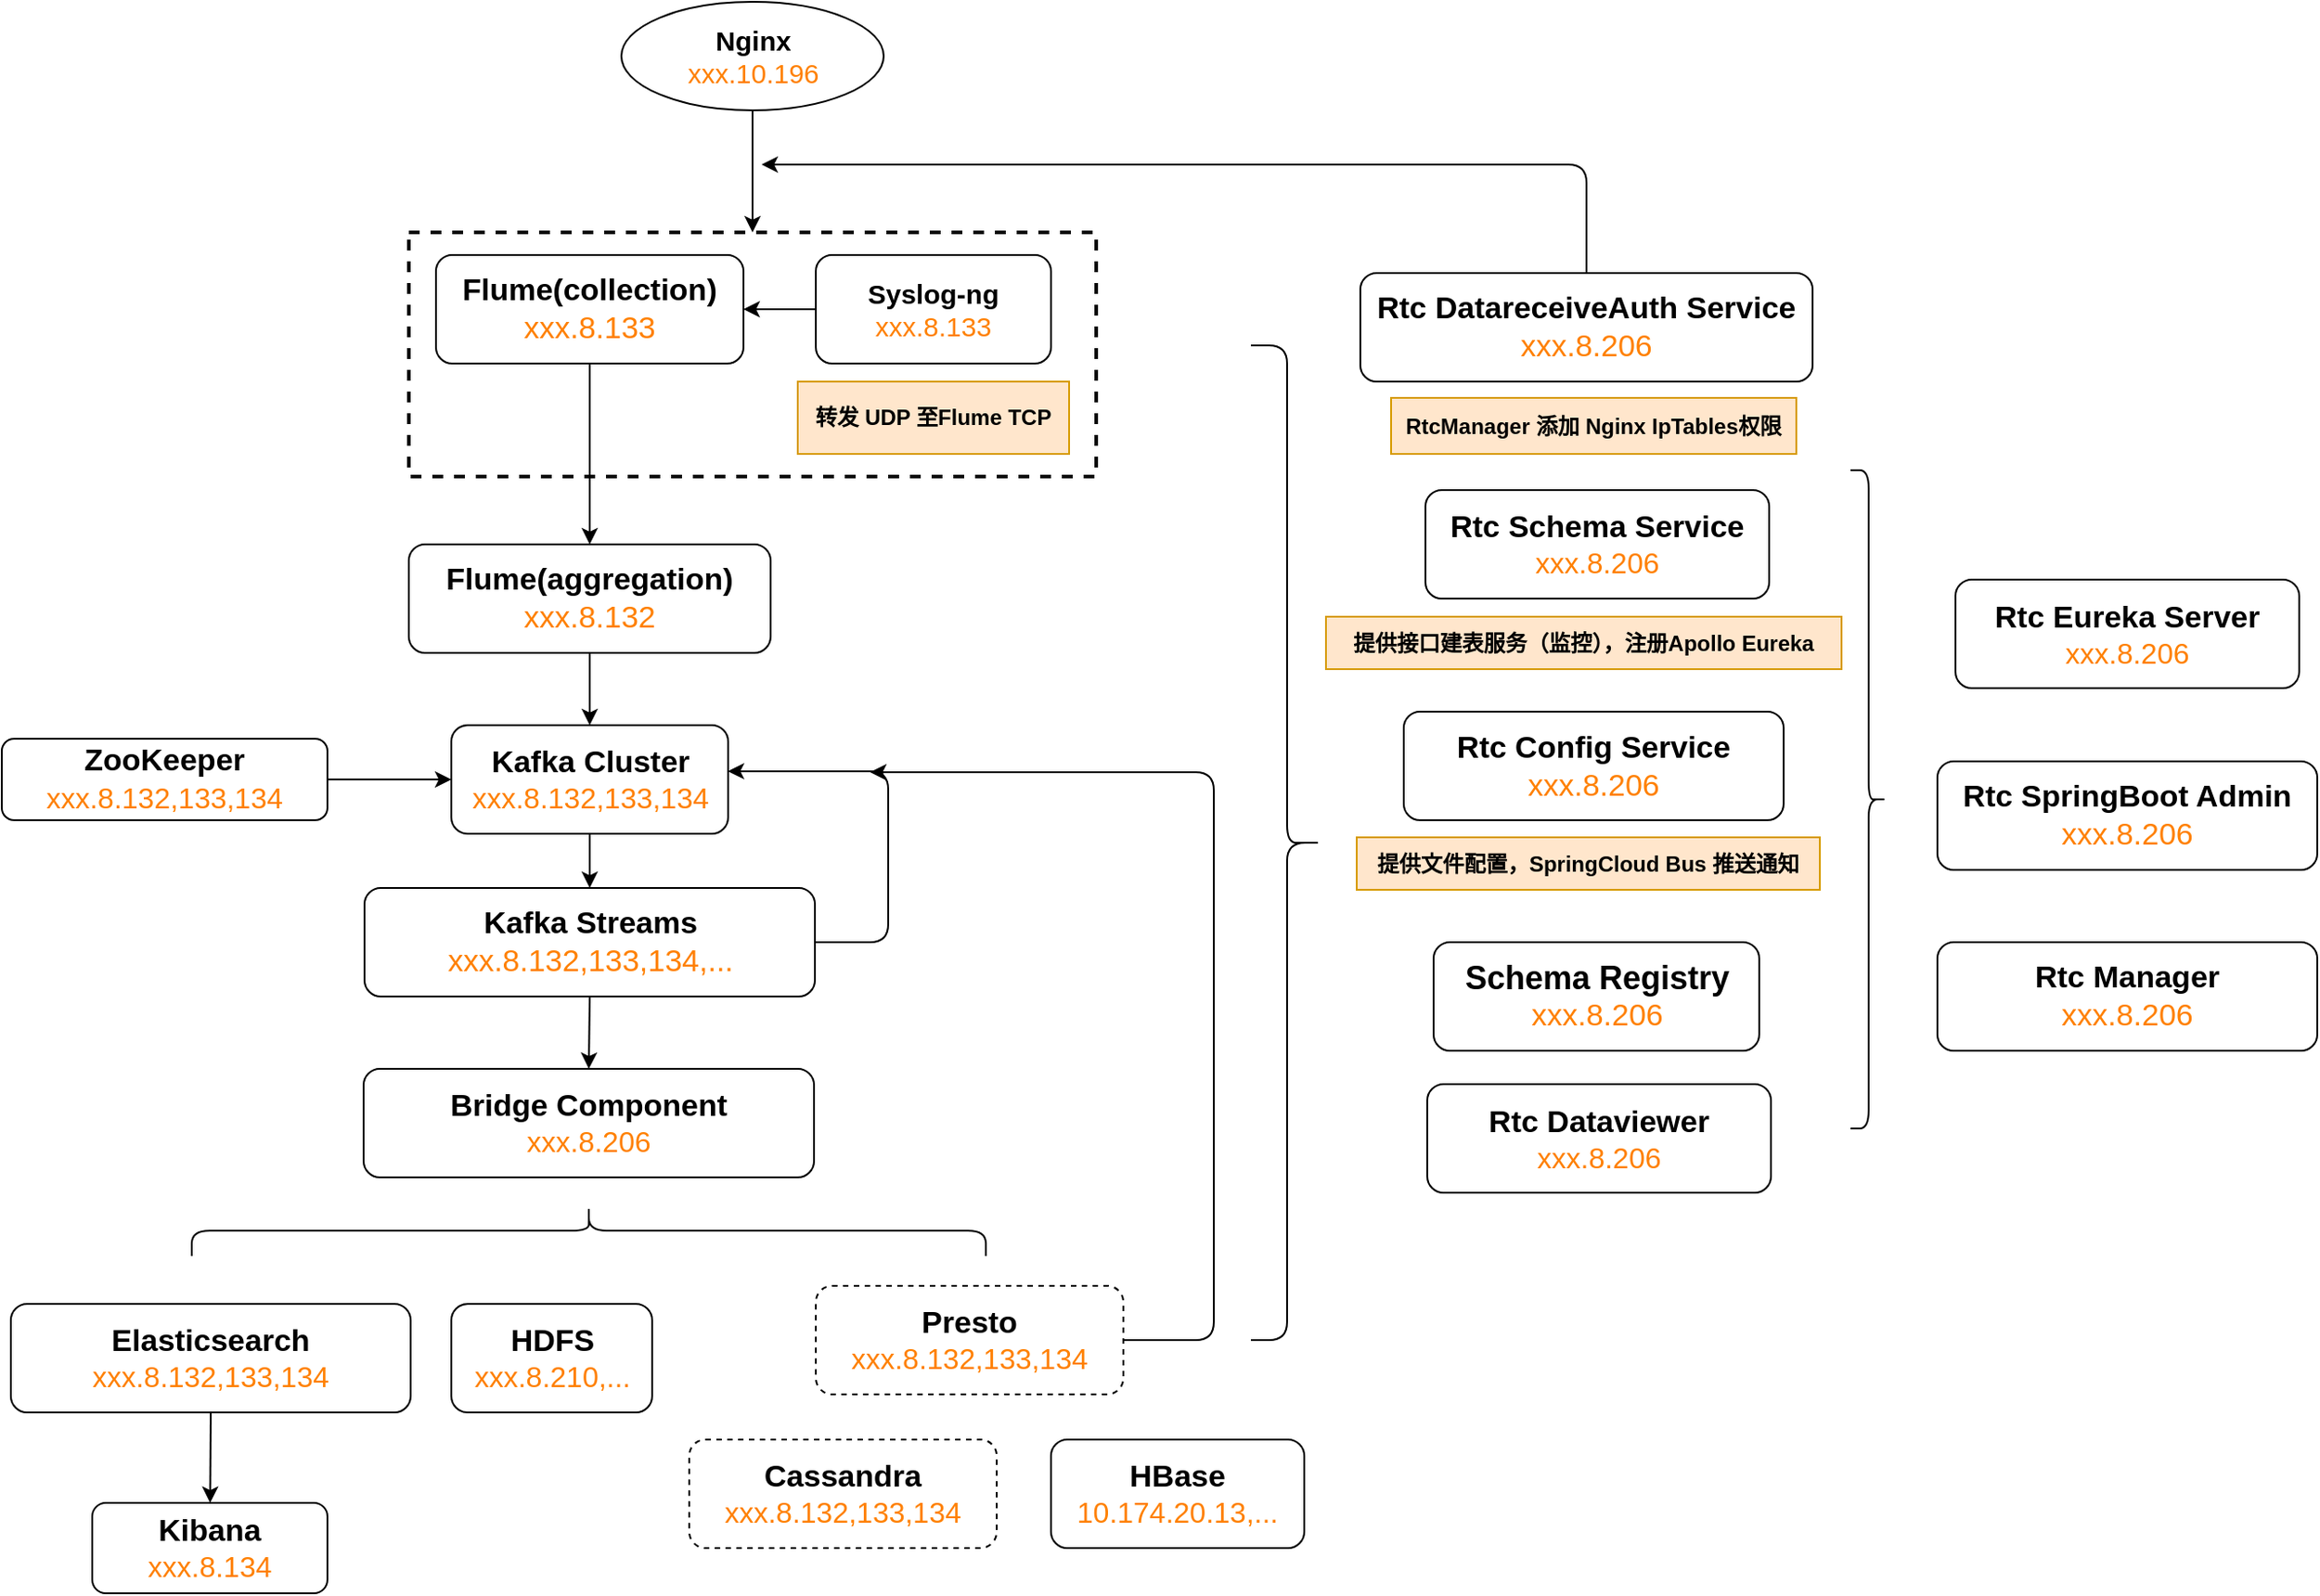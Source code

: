 <mxfile version="10.6.1" type="github"><diagram id="KzLtcQrGERRNuKqiNn3f" name="ç¬¬ 1 é¡µ"><mxGraphModel dx="1162" dy="645" grid="1" gridSize="10" guides="1" tooltips="1" connect="1" arrows="1" fold="1" page="1" pageScale="1" pageWidth="2027" pageHeight="2069" math="0" shadow="0"><root><mxCell id="0"/><mxCell id="1" parent="0"/><mxCell id="P1UCs-kd_gMWbm1AZ6ip-6" value="" style="rounded=0;whiteSpace=wrap;html=1;fillColor=none;dashed=1;strokeWidth=2;" parent="1" vertex="1"><mxGeometry x="425" y="167.5" width="380" height="135" as="geometry"/></mxCell><mxCell id="P1UCs-kd_gMWbm1AZ6ip-2" value="&lt;font style=&quot;font-size: 17px&quot;&gt;&lt;b&gt;Flume(&lt;/b&gt;&lt;span style=&quot;font-weight: bold&quot;&gt;collection&lt;/span&gt;&lt;b&gt;)&lt;/b&gt;&lt;br&gt;&lt;font color=&quot;#ff8000&quot; style=&quot;font-size: 17px&quot;&gt;xxx.8.133&lt;/font&gt;&lt;/font&gt;&lt;br&gt;" style="rounded=1;whiteSpace=wrap;html=1;" parent="1" vertex="1"><mxGeometry x="440" y="180" width="170" height="60" as="geometry"/></mxCell><mxCell id="P1UCs-kd_gMWbm1AZ6ip-3" value="&lt;font style=&quot;font-size: 17px&quot;&gt;&lt;b&gt;Flume(&lt;/b&gt;&lt;span&gt;&lt;b&gt;aggregation&lt;/b&gt;&lt;/span&gt;&lt;b&gt;)&lt;/b&gt;&lt;br&gt;&lt;font color=&quot;#ff8000&quot;&gt;xxx.8.132&lt;/font&gt;&lt;/font&gt;&lt;br&gt;" style="rounded=1;whiteSpace=wrap;html=1;" parent="1" vertex="1"><mxGeometry x="425" y="340" width="200" height="60" as="geometry"/></mxCell><mxCell id="P1UCs-kd_gMWbm1AZ6ip-4" value="" style="endArrow=classic;html=1;entryX=0.5;entryY=0;entryDx=0;entryDy=0;" parent="1" source="P1UCs-kd_gMWbm1AZ6ip-2" target="P1UCs-kd_gMWbm1AZ6ip-3" edge="1"><mxGeometry width="50" height="50" relative="1" as="geometry"><mxPoint x="500" y="460" as="sourcePoint"/><mxPoint x="550" y="410" as="targetPoint"/></mxGeometry></mxCell><mxCell id="P1UCs-kd_gMWbm1AZ6ip-5" value="&lt;font style=&quot;font-size: 15px&quot;&gt;&lt;b&gt;Nginx&lt;/b&gt;&lt;br&gt;&lt;font color=&quot;#ff8000&quot;&gt;xxx.10.196&lt;/font&gt;&lt;br&gt;&lt;/font&gt;" style="ellipse;whiteSpace=wrap;html=1;" parent="1" vertex="1"><mxGeometry x="542.5" y="40" width="145" height="60" as="geometry"/></mxCell><mxCell id="P1UCs-kd_gMWbm1AZ6ip-7" value="" style="group" parent="1" vertex="1" connectable="0"><mxGeometry x="640" y="180" width="150" height="110" as="geometry"/></mxCell><mxCell id="P1UCs-kd_gMWbm1AZ6ip-8" value="&lt;span style=&quot;font-size: 15px&quot;&gt;&lt;b&gt;Syslog-ng&lt;/b&gt;&lt;br&gt;&lt;font color=&quot;#ff8000&quot; style=&quot;font-size: 15px&quot;&gt;xxx.8.133&lt;/font&gt;&lt;/span&gt;" style="rounded=1;whiteSpace=wrap;html=1;" parent="P1UCs-kd_gMWbm1AZ6ip-7" vertex="1"><mxGeometry x="10" width="130" height="60" as="geometry"/></mxCell><mxCell id="P1UCs-kd_gMWbm1AZ6ip-9" value="&lt;b&gt;转发 UDP 至Flume TCP&lt;/b&gt;" style="text;html=1;strokeColor=#d79b00;fillColor=#ffe6cc;align=center;verticalAlign=middle;whiteSpace=wrap;rounded=0;" parent="P1UCs-kd_gMWbm1AZ6ip-7" vertex="1"><mxGeometry y="70" width="150" height="40" as="geometry"/></mxCell><mxCell id="P1UCs-kd_gMWbm1AZ6ip-10" value="" style="endArrow=classic;html=1;exitX=0;exitY=0.5;exitDx=0;exitDy=0;entryX=1;entryY=0.5;entryDx=0;entryDy=0;" parent="1" source="P1UCs-kd_gMWbm1AZ6ip-8" target="P1UCs-kd_gMWbm1AZ6ip-2" edge="1"><mxGeometry width="50" height="50" relative="1" as="geometry"><mxPoint x="420" y="550" as="sourcePoint"/><mxPoint x="470" y="500" as="targetPoint"/></mxGeometry></mxCell><mxCell id="P1UCs-kd_gMWbm1AZ6ip-11" value="" style="endArrow=classic;html=1;exitX=0.5;exitY=1;exitDx=0;exitDy=0;entryX=0.5;entryY=0;entryDx=0;entryDy=0;" parent="1" source="P1UCs-kd_gMWbm1AZ6ip-5" target="P1UCs-kd_gMWbm1AZ6ip-6" edge="1"><mxGeometry width="50" height="50" relative="1" as="geometry"><mxPoint x="760" y="140" as="sourcePoint"/><mxPoint x="810" y="90" as="targetPoint"/></mxGeometry></mxCell><mxCell id="P1UCs-kd_gMWbm1AZ6ip-12" value="&lt;font&gt;&lt;span style=&quot;font-weight: bold ; font-size: 17px&quot;&gt;Kafka Cluster&lt;/span&gt;&lt;br&gt;&lt;font color=&quot;#ff8000&quot; style=&quot;font-size: 16px&quot;&gt;xxx.8.132,133,134&lt;/font&gt;&lt;br&gt;&lt;/font&gt;" style="rounded=1;whiteSpace=wrap;html=1;strokeWidth=1;fillColor=none;" parent="1" vertex="1"><mxGeometry x="448.5" y="440" width="153" height="60" as="geometry"/></mxCell><mxCell id="P1UCs-kd_gMWbm1AZ6ip-13" value="" style="endArrow=classic;html=1;exitX=0.5;exitY=1;exitDx=0;exitDy=0;entryX=0.5;entryY=0;entryDx=0;entryDy=0;" parent="1" source="P1UCs-kd_gMWbm1AZ6ip-3" target="P1UCs-kd_gMWbm1AZ6ip-12" edge="1"><mxGeometry width="50" height="50" relative="1" as="geometry"><mxPoint x="520" y="580" as="sourcePoint"/><mxPoint x="570" y="530" as="targetPoint"/></mxGeometry></mxCell><mxCell id="P1UCs-kd_gMWbm1AZ6ip-14" value="&lt;span&gt;&lt;b&gt;&lt;font&gt;&lt;font style=&quot;font-size: 17px&quot;&gt;Elasticsearch&lt;/font&gt;&lt;br&gt;&lt;/font&gt;&lt;/b&gt;&lt;/span&gt;&lt;font style=&quot;font-size: 16px&quot; color=&quot;#ff8000&quot;&gt;xxx.8.132,133,134&lt;/font&gt;&lt;br&gt;" style="rounded=1;whiteSpace=wrap;html=1;strokeWidth=1;fillColor=none;" parent="1" vertex="1"><mxGeometry x="205" y="760" width="221" height="60" as="geometry"/></mxCell><mxCell id="P1UCs-kd_gMWbm1AZ6ip-15" value="&lt;span&gt;&lt;b&gt;&lt;font style=&quot;font-size: 17px&quot;&gt;Cassandra&lt;br&gt;&lt;/font&gt;&lt;/b&gt;&lt;/span&gt;&lt;span&gt;&lt;font style=&quot;font-size: 16px&quot; color=&quot;#ff8000&quot;&gt;xxx.8.132,133,134&lt;/font&gt;&lt;/span&gt;&lt;br&gt;" style="rounded=1;whiteSpace=wrap;html=1;strokeWidth=1;fillColor=none;dashed=1;" parent="1" vertex="1"><mxGeometry x="580" y="835" width="170" height="60" as="geometry"/></mxCell><mxCell id="P1UCs-kd_gMWbm1AZ6ip-17" value="" style="shape=curlyBracket;whiteSpace=wrap;html=1;rounded=1;strokeWidth=1;fillColor=none;rotation=90;" parent="1" vertex="1"><mxGeometry x="510.5" y="500" width="28" height="439" as="geometry"/></mxCell><mxCell id="P1UCs-kd_gMWbm1AZ6ip-18" value="&lt;font&gt;&lt;b style=&quot;font-size: 17px&quot;&gt;ZooKeeper&lt;br&gt;&lt;/b&gt;&lt;font color=&quot;#ff8000&quot; style=&quot;font-size: 16px&quot;&gt;xxx.8.132,133,134&lt;/font&gt;&lt;b style=&quot;font-size: 17px&quot;&gt;&lt;br&gt;&lt;/b&gt;&lt;/font&gt;" style="rounded=1;whiteSpace=wrap;html=1;strokeWidth=1;fillColor=none;" parent="1" vertex="1"><mxGeometry x="200" y="447.5" width="180" height="45" as="geometry"/></mxCell><mxCell id="P1UCs-kd_gMWbm1AZ6ip-19" value="" style="endArrow=classic;html=1;exitX=1;exitY=0.5;exitDx=0;exitDy=0;entryX=0;entryY=0.5;entryDx=0;entryDy=0;" parent="1" source="P1UCs-kd_gMWbm1AZ6ip-18" target="P1UCs-kd_gMWbm1AZ6ip-12" edge="1"><mxGeometry width="50" height="50" relative="1" as="geometry"><mxPoint x="650" y="470" as="sourcePoint"/><mxPoint x="700" y="420" as="targetPoint"/></mxGeometry></mxCell><mxCell id="P1UCs-kd_gMWbm1AZ6ip-24" value="&lt;font&gt;&lt;b style=&quot;font-size: 17px&quot;&gt;Bridge&amp;nbsp;Component&lt;/b&gt;&lt;br&gt;&lt;font color=&quot;#ff8000&quot; style=&quot;font-size: 16px&quot;&gt;xxx.8.206&lt;/font&gt;&lt;br&gt;&lt;/font&gt;" style="rounded=1;whiteSpace=wrap;html=1;strokeWidth=1;fillColor=none;" parent="1" vertex="1"><mxGeometry x="400" y="630" width="249" height="60" as="geometry"/></mxCell><mxCell id="P1UCs-kd_gMWbm1AZ6ip-33" value="" style="endArrow=classic;html=1;exitX=0.5;exitY=1;exitDx=0;exitDy=0;entryX=0.5;entryY=0;entryDx=0;entryDy=0;" parent="1" source="P1UCs-kd_gMWbm1AZ6ip-12" target="P1UCs-kd_gMWbm1AZ6ip-35" edge="1"><mxGeometry width="50" height="50" relative="1" as="geometry"><mxPoint x="260" y="590" as="sourcePoint"/><mxPoint x="525" y="560" as="targetPoint"/></mxGeometry></mxCell><mxCell id="P1UCs-kd_gMWbm1AZ6ip-34" value="&lt;span&gt;&lt;b&gt;&lt;font style=&quot;font-size: 17px&quot;&gt;HBase&lt;br&gt;&lt;/font&gt;&lt;/b&gt;&lt;/span&gt;&lt;span&gt;&lt;font style=&quot;font-size: 16px&quot; color=&quot;#ff8000&quot;&gt;10.174.20.13,...&lt;/font&gt;&lt;/span&gt;&lt;br&gt;" style="rounded=1;whiteSpace=wrap;html=1;strokeWidth=1;fillColor=none;" parent="1" vertex="1"><mxGeometry x="780" y="835" width="140" height="60" as="geometry"/></mxCell><mxCell id="P1UCs-kd_gMWbm1AZ6ip-35" value="&lt;font style=&quot;font-size: 17px&quot;&gt;&lt;b&gt;Kafka Streams&lt;/b&gt;&lt;br&gt;&lt;font color=&quot;#ff8000&quot; style=&quot;font-size: 17px&quot;&gt;xxx.8.132,133,134,...&lt;/font&gt;&lt;br&gt;&lt;/font&gt;" style="rounded=1;whiteSpace=wrap;html=1;strokeWidth=1;fillColor=none;" parent="1" vertex="1"><mxGeometry x="400.5" y="530" width="249" height="60" as="geometry"/></mxCell><mxCell id="P1UCs-kd_gMWbm1AZ6ip-37" value="" style="endArrow=classic;html=1;exitX=0.5;exitY=1;exitDx=0;exitDy=0;entryX=0.5;entryY=0;entryDx=0;entryDy=0;" parent="1" source="P1UCs-kd_gMWbm1AZ6ip-35" target="P1UCs-kd_gMWbm1AZ6ip-24" edge="1"><mxGeometry width="50" height="50" relative="1" as="geometry"><mxPoint x="340" y="660" as="sourcePoint"/><mxPoint x="390" y="610" as="targetPoint"/></mxGeometry></mxCell><mxCell id="P1UCs-kd_gMWbm1AZ6ip-38" value="&lt;span&gt;&lt;b&gt;&lt;font style=&quot;font-size: 17px&quot;&gt;HDFS&lt;br&gt;&lt;/font&gt;&lt;/b&gt;&lt;/span&gt;&lt;font style=&quot;font-size: 16px&quot; color=&quot;#ff8000&quot;&gt;xxx.8.210,...&lt;/font&gt;&lt;br&gt;" style="rounded=1;whiteSpace=wrap;html=1;strokeWidth=1;fillColor=none;" parent="1" vertex="1"><mxGeometry x="448.5" y="760" width="111" height="60" as="geometry"/></mxCell><mxCell id="P1UCs-kd_gMWbm1AZ6ip-39" value="" style="edgeStyle=elbowEdgeStyle;elbow=horizontal;endArrow=classic;html=1;exitX=1;exitY=0.5;exitDx=0;exitDy=0;entryX=0.999;entryY=0.424;entryDx=0;entryDy=0;entryPerimeter=0;" parent="1" source="P1UCs-kd_gMWbm1AZ6ip-35" target="P1UCs-kd_gMWbm1AZ6ip-12" edge="1"><mxGeometry width="50" height="50" relative="1" as="geometry"><mxPoint x="740" y="570" as="sourcePoint"/><mxPoint x="790" y="520" as="targetPoint"/><Array as="points"><mxPoint x="690" y="500"/></Array></mxGeometry></mxCell><mxCell id="cxz-Pu_tu1r2ShAeLuBO-1" value="&lt;font&gt;&lt;span style=&quot;font-size: 17px&quot;&gt;&lt;b&gt;Kibana&lt;/b&gt;&lt;/span&gt;&lt;br&gt;&lt;font style=&quot;font-size: 16px&quot; color=&quot;#ff8000&quot;&gt;xxx.8.134&lt;/font&gt;&lt;/font&gt;&lt;br&gt;" style="rounded=1;whiteSpace=wrap;html=1;" vertex="1" parent="1"><mxGeometry x="250" y="870" width="130" height="50" as="geometry"/></mxCell><mxCell id="cxz-Pu_tu1r2ShAeLuBO-2" value="" style="endArrow=classic;html=1;exitX=0.5;exitY=1;exitDx=0;exitDy=0;" edge="1" parent="1" source="P1UCs-kd_gMWbm1AZ6ip-14" target="cxz-Pu_tu1r2ShAeLuBO-1"><mxGeometry width="50" height="50" relative="1" as="geometry"><mxPoint x="370" y="980" as="sourcePoint"/><mxPoint x="420" y="930" as="targetPoint"/></mxGeometry></mxCell><mxCell id="cxz-Pu_tu1r2ShAeLuBO-3" value="&lt;font&gt;&lt;b&gt;&lt;span style=&quot;font-size: 18px&quot;&gt;Schema Registry&lt;/span&gt;&lt;br&gt;&lt;/b&gt;&lt;font style=&quot;font-size: 17px&quot; color=&quot;#ff8000&quot;&gt;xxx.8.206&lt;/font&gt;&lt;br&gt;&lt;/font&gt;" style="rounded=1;whiteSpace=wrap;html=1;" vertex="1" parent="1"><mxGeometry x="991.5" y="560" width="180" height="60" as="geometry"/></mxCell><mxCell id="cxz-Pu_tu1r2ShAeLuBO-4" value="&lt;font style=&quot;font-size: 17px&quot;&gt;&lt;span&gt;&lt;b&gt;Rtc SpringBoot Admin&lt;/b&gt;&lt;/span&gt;&lt;br&gt;&lt;font color=&quot;#ff8000&quot; style=&quot;font-size: 17px&quot;&gt;xxx.8.206&lt;/font&gt;&lt;br&gt;&lt;/font&gt;" style="rounded=1;whiteSpace=wrap;html=1;" vertex="1" parent="1"><mxGeometry x="1270" y="460" width="210" height="60" as="geometry"/></mxCell><mxCell id="cxz-Pu_tu1r2ShAeLuBO-5" value="" style="shape=curlyBracket;whiteSpace=wrap;html=1;rounded=1;rotation=180;strokeWidth=1;" vertex="1" parent="1"><mxGeometry x="890.5" y="230" width="40" height="550" as="geometry"/></mxCell><mxCell id="cxz-Pu_tu1r2ShAeLuBO-8" value="&lt;font&gt;&lt;font&gt;&lt;span style=&quot;font-size: 17px&quot;&gt;&lt;b&gt;Rtc Eureka Server&lt;br&gt;&lt;/b&gt;&lt;/span&gt;&lt;font color=&quot;#ff8000&quot; style=&quot;font-size: 16px&quot;&gt;xxx.8.206&lt;/font&gt;&lt;/font&gt;&lt;br&gt;&lt;/font&gt;" style="rounded=1;whiteSpace=wrap;html=1;" vertex="1" parent="1"><mxGeometry x="1280" y="359.5" width="190" height="60" as="geometry"/></mxCell><mxCell id="cxz-Pu_tu1r2ShAeLuBO-10" value="&lt;font&gt;&lt;font&gt;&lt;font&gt;&lt;font&gt;&lt;span style=&quot;font-size: 17px&quot;&gt;&lt;b&gt;Rtc Dataviewer&lt;br&gt;&lt;/b&gt;&lt;/span&gt;&lt;font color=&quot;#ff8000&quot; style=&quot;font-size: 16px&quot;&gt;xxx.8.206&lt;/font&gt;&lt;/font&gt;&lt;/font&gt;&lt;/font&gt;&lt;br&gt;&lt;/font&gt;" style="rounded=1;whiteSpace=wrap;html=1;" vertex="1" parent="1"><mxGeometry x="988" y="638.5" width="190" height="60" as="geometry"/></mxCell><mxCell id="cxz-Pu_tu1r2ShAeLuBO-14" value="" style="edgeStyle=elbowEdgeStyle;elbow=vertical;endArrow=classic;html=1;exitX=0.5;exitY=0;exitDx=0;exitDy=0;" edge="1" parent="1" source="cxz-Pu_tu1r2ShAeLuBO-7"><mxGeometry width="50" height="50" relative="1" as="geometry"><mxPoint x="1030" y="310" as="sourcePoint"/><mxPoint x="620" y="130" as="targetPoint"/><Array as="points"><mxPoint x="1075" y="130"/></Array></mxGeometry></mxCell><mxCell id="cxz-Pu_tu1r2ShAeLuBO-15" value="" style="shape=curlyBracket;whiteSpace=wrap;html=1;rounded=1;strokeWidth=1;rotation=180;" vertex="1" parent="1"><mxGeometry x="1222" y="299" width="20" height="364" as="geometry"/></mxCell><mxCell id="cxz-Pu_tu1r2ShAeLuBO-17" value="&lt;font style=&quot;font-size: 17px&quot;&gt;&lt;span&gt;&lt;b&gt;Rtc Manager&lt;/b&gt;&lt;/span&gt;&lt;br&gt;&lt;font color=&quot;#ff8000&quot; style=&quot;font-size: 17px&quot;&gt;xxx.8.206&lt;/font&gt;&lt;br&gt;&lt;/font&gt;" style="rounded=1;whiteSpace=wrap;html=1;" vertex="1" parent="1"><mxGeometry x="1270" y="560" width="210" height="60" as="geometry"/></mxCell><mxCell id="cxz-Pu_tu1r2ShAeLuBO-18" value="&lt;span&gt;&lt;b&gt;&lt;font style=&quot;font-size: 17px&quot;&gt;Presto&lt;br&gt;&lt;/font&gt;&lt;/b&gt;&lt;/span&gt;&lt;span&gt;&lt;font style=&quot;font-size: 16px&quot; color=&quot;#ff8000&quot;&gt;xxx.8.132,133,134&lt;/font&gt;&lt;/span&gt;&lt;br&gt;" style="rounded=1;whiteSpace=wrap;html=1;strokeWidth=1;fillColor=none;dashed=1;" vertex="1" parent="1"><mxGeometry x="650" y="750" width="170" height="60" as="geometry"/></mxCell><mxCell id="cxz-Pu_tu1r2ShAeLuBO-19" value="" style="edgeStyle=elbowEdgeStyle;elbow=horizontal;endArrow=classic;html=1;exitX=1;exitY=0.5;exitDx=0;exitDy=0;" edge="1" parent="1" source="cxz-Pu_tu1r2ShAeLuBO-18"><mxGeometry width="50" height="50" relative="1" as="geometry"><mxPoint x="729" y="560" as="sourcePoint"/><mxPoint x="680" y="466" as="targetPoint"/><Array as="points"><mxPoint x="870" y="630"/></Array></mxGeometry></mxCell><mxCell id="cxz-Pu_tu1r2ShAeLuBO-21" value="" style="group" vertex="1" connectable="0" parent="1"><mxGeometry x="950" y="190" width="250" height="100" as="geometry"/></mxCell><mxCell id="cxz-Pu_tu1r2ShAeLuBO-7" value="&lt;font style=&quot;font-size: 17px&quot;&gt;&lt;b&gt;&lt;span&gt;Rtc DatareceiveAuth Service&lt;/span&gt;&lt;br&gt;&lt;/b&gt;&lt;font color=&quot;#ff8000&quot; style=&quot;font-size: 17px&quot;&gt;xxx.8.206&lt;/font&gt;&lt;br&gt;&lt;/font&gt;" style="rounded=1;whiteSpace=wrap;html=1;" vertex="1" parent="cxz-Pu_tu1r2ShAeLuBO-21"><mxGeometry x="1" width="250" height="60" as="geometry"/></mxCell><mxCell id="cxz-Pu_tu1r2ShAeLuBO-20" value="&lt;b&gt;RtcManager 添加 Nginx IpTables权限&lt;/b&gt;" style="text;html=1;strokeColor=#d79b00;fillColor=#ffe6cc;align=center;verticalAlign=middle;whiteSpace=wrap;rounded=0;" vertex="1" parent="cxz-Pu_tu1r2ShAeLuBO-21"><mxGeometry x="18" y="69" width="224" height="31" as="geometry"/></mxCell><mxCell id="cxz-Pu_tu1r2ShAeLuBO-23" value="" style="group" vertex="1" connectable="0" parent="1"><mxGeometry x="930.5" y="310" width="285" height="99" as="geometry"/></mxCell><mxCell id="cxz-Pu_tu1r2ShAeLuBO-9" value="&lt;font&gt;&lt;font&gt;&lt;font&gt;&lt;span style=&quot;font-size: 17px&quot;&gt;&lt;b&gt;Rtc Schema Service&lt;br&gt;&lt;/b&gt;&lt;/span&gt;&lt;font color=&quot;#ff8000&quot; style=&quot;font-size: 16px&quot;&gt;xxx.8.206&lt;/font&gt;&lt;/font&gt;&lt;/font&gt;&lt;br&gt;&lt;/font&gt;" style="rounded=1;whiteSpace=wrap;html=1;" vertex="1" parent="cxz-Pu_tu1r2ShAeLuBO-23"><mxGeometry x="56.5" width="190" height="60" as="geometry"/></mxCell><mxCell id="cxz-Pu_tu1r2ShAeLuBO-22" value="&lt;b&gt;提供接口建表服务（监控），注册Apollo Eureka&lt;/b&gt;" style="text;html=1;strokeColor=#d79b00;fillColor=#ffe6cc;align=center;verticalAlign=middle;whiteSpace=wrap;rounded=0;" vertex="1" parent="cxz-Pu_tu1r2ShAeLuBO-23"><mxGeometry x="1.5" y="70" width="285" height="29" as="geometry"/></mxCell><mxCell id="cxz-Pu_tu1r2ShAeLuBO-25" value="" style="group" vertex="1" connectable="0" parent="1"><mxGeometry x="949" y="432.5" width="256" height="98.5" as="geometry"/></mxCell><mxCell id="cxz-Pu_tu1r2ShAeLuBO-6" value="&lt;font style=&quot;font-size: 17px&quot;&gt;&lt;b&gt;&lt;span&gt;Rtc Config Service&lt;/span&gt;&lt;br&gt;&lt;/b&gt;&lt;font color=&quot;#ff8000&quot; style=&quot;font-size: 17px&quot;&gt;xxx.8.206&lt;/font&gt;&lt;br&gt;&lt;/font&gt;" style="rounded=1;whiteSpace=wrap;html=1;" vertex="1" parent="cxz-Pu_tu1r2ShAeLuBO-25"><mxGeometry x="26" width="210" height="60" as="geometry"/></mxCell><mxCell id="cxz-Pu_tu1r2ShAeLuBO-24" value="&lt;b&gt;提供文件配置，SpringCloud Bus 推送通知&lt;/b&gt;" style="text;html=1;strokeColor=#d79b00;fillColor=#ffe6cc;align=center;verticalAlign=middle;whiteSpace=wrap;rounded=0;" vertex="1" parent="cxz-Pu_tu1r2ShAeLuBO-25"><mxGeometry y="69.5" width="256" height="29" as="geometry"/></mxCell></root></mxGraphModel></diagram></mxfile>